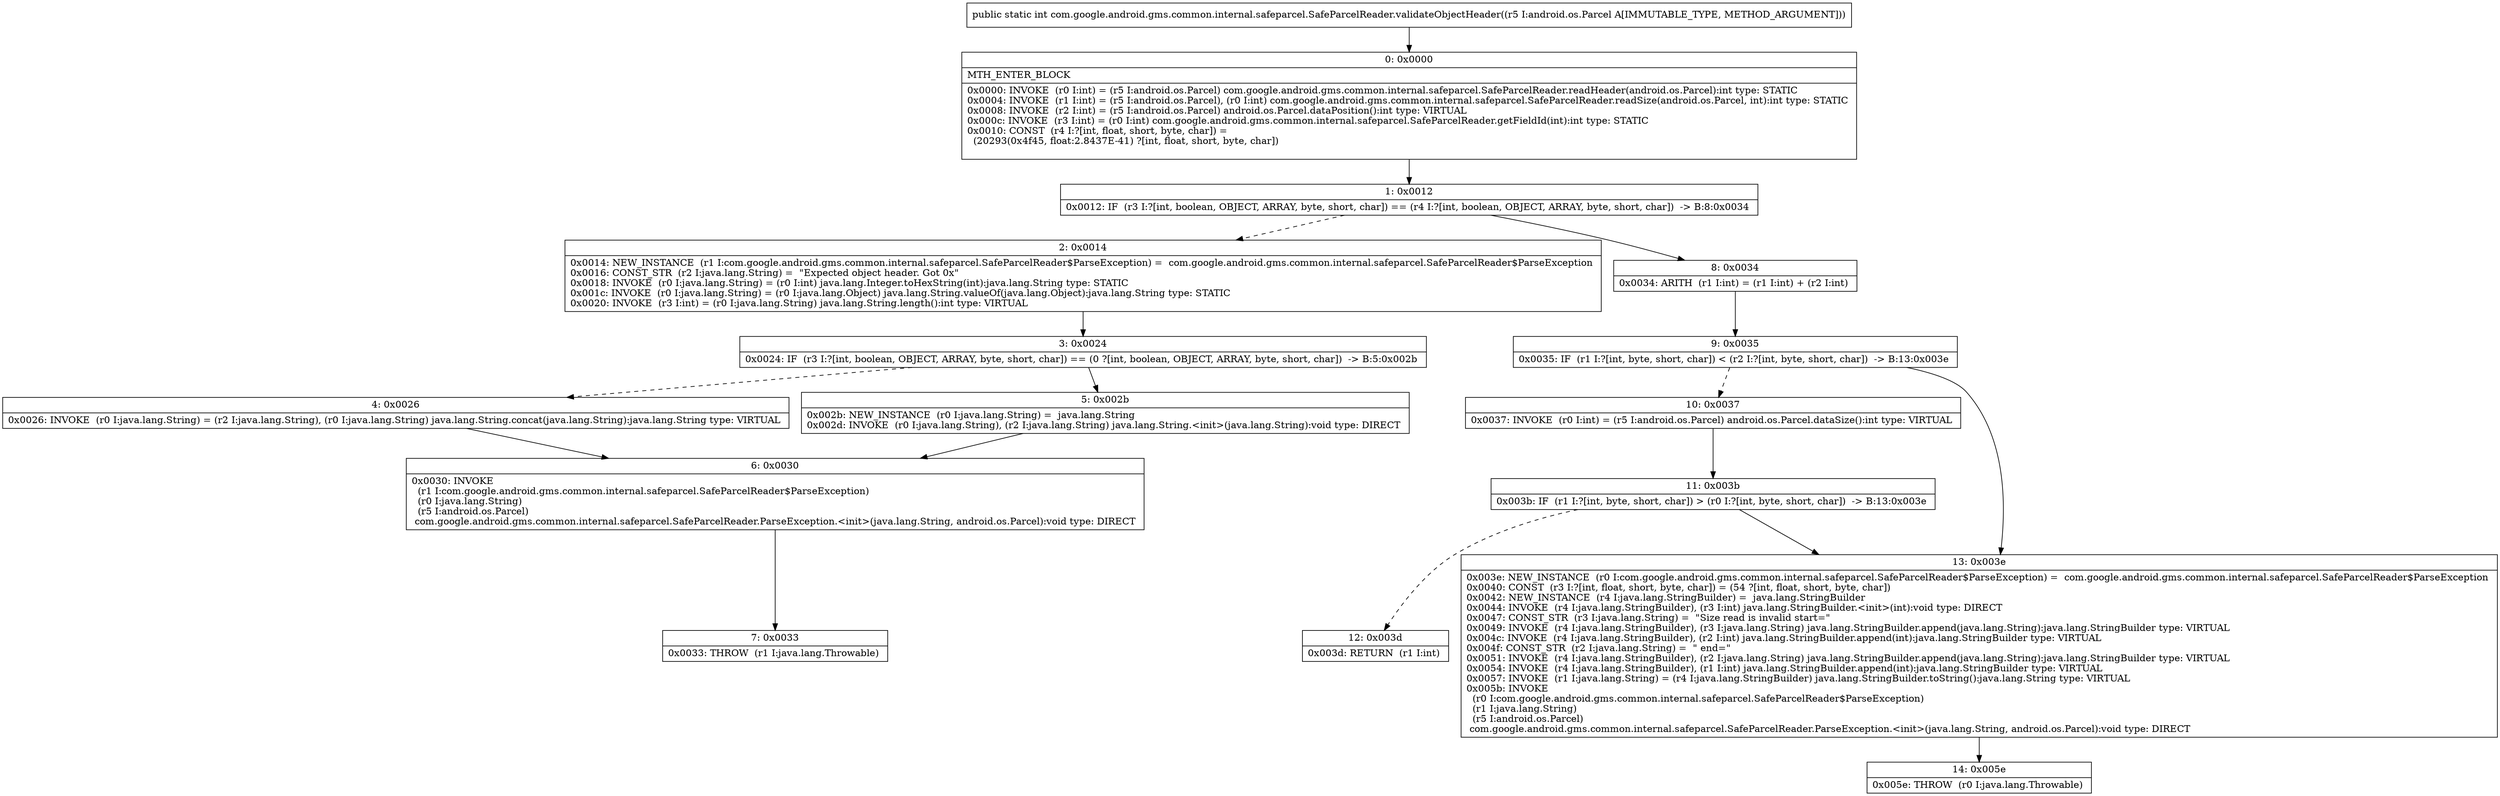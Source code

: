 digraph "CFG forcom.google.android.gms.common.internal.safeparcel.SafeParcelReader.validateObjectHeader(Landroid\/os\/Parcel;)I" {
Node_0 [shape=record,label="{0\:\ 0x0000|MTH_ENTER_BLOCK\l|0x0000: INVOKE  (r0 I:int) = (r5 I:android.os.Parcel) com.google.android.gms.common.internal.safeparcel.SafeParcelReader.readHeader(android.os.Parcel):int type: STATIC \l0x0004: INVOKE  (r1 I:int) = (r5 I:android.os.Parcel), (r0 I:int) com.google.android.gms.common.internal.safeparcel.SafeParcelReader.readSize(android.os.Parcel, int):int type: STATIC \l0x0008: INVOKE  (r2 I:int) = (r5 I:android.os.Parcel) android.os.Parcel.dataPosition():int type: VIRTUAL \l0x000c: INVOKE  (r3 I:int) = (r0 I:int) com.google.android.gms.common.internal.safeparcel.SafeParcelReader.getFieldId(int):int type: STATIC \l0x0010: CONST  (r4 I:?[int, float, short, byte, char]) = \l  (20293(0x4f45, float:2.8437E\-41) ?[int, float, short, byte, char])\l \l}"];
Node_1 [shape=record,label="{1\:\ 0x0012|0x0012: IF  (r3 I:?[int, boolean, OBJECT, ARRAY, byte, short, char]) == (r4 I:?[int, boolean, OBJECT, ARRAY, byte, short, char])  \-\> B:8:0x0034 \l}"];
Node_2 [shape=record,label="{2\:\ 0x0014|0x0014: NEW_INSTANCE  (r1 I:com.google.android.gms.common.internal.safeparcel.SafeParcelReader$ParseException) =  com.google.android.gms.common.internal.safeparcel.SafeParcelReader$ParseException \l0x0016: CONST_STR  (r2 I:java.lang.String) =  \"Expected object header. Got 0x\" \l0x0018: INVOKE  (r0 I:java.lang.String) = (r0 I:int) java.lang.Integer.toHexString(int):java.lang.String type: STATIC \l0x001c: INVOKE  (r0 I:java.lang.String) = (r0 I:java.lang.Object) java.lang.String.valueOf(java.lang.Object):java.lang.String type: STATIC \l0x0020: INVOKE  (r3 I:int) = (r0 I:java.lang.String) java.lang.String.length():int type: VIRTUAL \l}"];
Node_3 [shape=record,label="{3\:\ 0x0024|0x0024: IF  (r3 I:?[int, boolean, OBJECT, ARRAY, byte, short, char]) == (0 ?[int, boolean, OBJECT, ARRAY, byte, short, char])  \-\> B:5:0x002b \l}"];
Node_4 [shape=record,label="{4\:\ 0x0026|0x0026: INVOKE  (r0 I:java.lang.String) = (r2 I:java.lang.String), (r0 I:java.lang.String) java.lang.String.concat(java.lang.String):java.lang.String type: VIRTUAL \l}"];
Node_5 [shape=record,label="{5\:\ 0x002b|0x002b: NEW_INSTANCE  (r0 I:java.lang.String) =  java.lang.String \l0x002d: INVOKE  (r0 I:java.lang.String), (r2 I:java.lang.String) java.lang.String.\<init\>(java.lang.String):void type: DIRECT \l}"];
Node_6 [shape=record,label="{6\:\ 0x0030|0x0030: INVOKE  \l  (r1 I:com.google.android.gms.common.internal.safeparcel.SafeParcelReader$ParseException)\l  (r0 I:java.lang.String)\l  (r5 I:android.os.Parcel)\l com.google.android.gms.common.internal.safeparcel.SafeParcelReader.ParseException.\<init\>(java.lang.String, android.os.Parcel):void type: DIRECT \l}"];
Node_7 [shape=record,label="{7\:\ 0x0033|0x0033: THROW  (r1 I:java.lang.Throwable) \l}"];
Node_8 [shape=record,label="{8\:\ 0x0034|0x0034: ARITH  (r1 I:int) = (r1 I:int) + (r2 I:int) \l}"];
Node_9 [shape=record,label="{9\:\ 0x0035|0x0035: IF  (r1 I:?[int, byte, short, char]) \< (r2 I:?[int, byte, short, char])  \-\> B:13:0x003e \l}"];
Node_10 [shape=record,label="{10\:\ 0x0037|0x0037: INVOKE  (r0 I:int) = (r5 I:android.os.Parcel) android.os.Parcel.dataSize():int type: VIRTUAL \l}"];
Node_11 [shape=record,label="{11\:\ 0x003b|0x003b: IF  (r1 I:?[int, byte, short, char]) \> (r0 I:?[int, byte, short, char])  \-\> B:13:0x003e \l}"];
Node_12 [shape=record,label="{12\:\ 0x003d|0x003d: RETURN  (r1 I:int) \l}"];
Node_13 [shape=record,label="{13\:\ 0x003e|0x003e: NEW_INSTANCE  (r0 I:com.google.android.gms.common.internal.safeparcel.SafeParcelReader$ParseException) =  com.google.android.gms.common.internal.safeparcel.SafeParcelReader$ParseException \l0x0040: CONST  (r3 I:?[int, float, short, byte, char]) = (54 ?[int, float, short, byte, char]) \l0x0042: NEW_INSTANCE  (r4 I:java.lang.StringBuilder) =  java.lang.StringBuilder \l0x0044: INVOKE  (r4 I:java.lang.StringBuilder), (r3 I:int) java.lang.StringBuilder.\<init\>(int):void type: DIRECT \l0x0047: CONST_STR  (r3 I:java.lang.String) =  \"Size read is invalid start=\" \l0x0049: INVOKE  (r4 I:java.lang.StringBuilder), (r3 I:java.lang.String) java.lang.StringBuilder.append(java.lang.String):java.lang.StringBuilder type: VIRTUAL \l0x004c: INVOKE  (r4 I:java.lang.StringBuilder), (r2 I:int) java.lang.StringBuilder.append(int):java.lang.StringBuilder type: VIRTUAL \l0x004f: CONST_STR  (r2 I:java.lang.String) =  \" end=\" \l0x0051: INVOKE  (r4 I:java.lang.StringBuilder), (r2 I:java.lang.String) java.lang.StringBuilder.append(java.lang.String):java.lang.StringBuilder type: VIRTUAL \l0x0054: INVOKE  (r4 I:java.lang.StringBuilder), (r1 I:int) java.lang.StringBuilder.append(int):java.lang.StringBuilder type: VIRTUAL \l0x0057: INVOKE  (r1 I:java.lang.String) = (r4 I:java.lang.StringBuilder) java.lang.StringBuilder.toString():java.lang.String type: VIRTUAL \l0x005b: INVOKE  \l  (r0 I:com.google.android.gms.common.internal.safeparcel.SafeParcelReader$ParseException)\l  (r1 I:java.lang.String)\l  (r5 I:android.os.Parcel)\l com.google.android.gms.common.internal.safeparcel.SafeParcelReader.ParseException.\<init\>(java.lang.String, android.os.Parcel):void type: DIRECT \l}"];
Node_14 [shape=record,label="{14\:\ 0x005e|0x005e: THROW  (r0 I:java.lang.Throwable) \l}"];
MethodNode[shape=record,label="{public static int com.google.android.gms.common.internal.safeparcel.SafeParcelReader.validateObjectHeader((r5 I:android.os.Parcel A[IMMUTABLE_TYPE, METHOD_ARGUMENT])) }"];
MethodNode -> Node_0;
Node_0 -> Node_1;
Node_1 -> Node_2[style=dashed];
Node_1 -> Node_8;
Node_2 -> Node_3;
Node_3 -> Node_4[style=dashed];
Node_3 -> Node_5;
Node_4 -> Node_6;
Node_5 -> Node_6;
Node_6 -> Node_7;
Node_8 -> Node_9;
Node_9 -> Node_10[style=dashed];
Node_9 -> Node_13;
Node_10 -> Node_11;
Node_11 -> Node_12[style=dashed];
Node_11 -> Node_13;
Node_13 -> Node_14;
}

